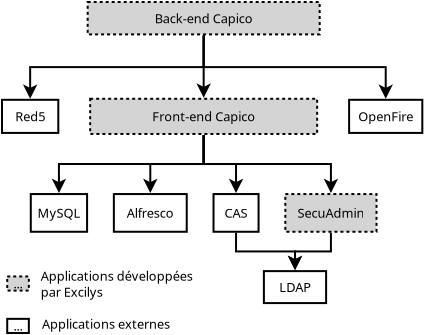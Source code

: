 <?xml version="1.0" encoding="UTF-8"?>
<dia:diagram xmlns:dia="http://www.lysator.liu.se/~alla/dia/">
  <dia:layer name="Arrière-plan" visible="true" active="true">
    <dia:group>
      <dia:object type="Standard - Box" version="0" id="O0">
        <dia:attribute name="obj_pos">
          <dia:point val="17.256,21.567"/>
        </dia:attribute>
        <dia:attribute name="obj_bb">
          <dia:rectangle val="17.206,21.517;20.417,23.215"/>
        </dia:attribute>
        <dia:attribute name="elem_corner">
          <dia:point val="17.256,21.567"/>
        </dia:attribute>
        <dia:attribute name="elem_width">
          <dia:real val="3.111"/>
        </dia:attribute>
        <dia:attribute name="elem_height">
          <dia:real val="1.598"/>
        </dia:attribute>
        <dia:attribute name="show_background">
          <dia:boolean val="true"/>
        </dia:attribute>
      </dia:object>
      <dia:object type="Standard - Text" version="1" id="O1">
        <dia:attribute name="obj_pos">
          <dia:point val="18.812,22.366"/>
        </dia:attribute>
        <dia:attribute name="obj_bb">
          <dia:rectangle val="17.98,21.993;19.643,22.738"/>
        </dia:attribute>
        <dia:attribute name="text">
          <dia:composite type="text">
            <dia:attribute name="string">
              <dia:string>#LDAP#</dia:string>
            </dia:attribute>
            <dia:attribute name="font">
              <dia:font family="sans" style="0" name="Helvetica"/>
            </dia:attribute>
            <dia:attribute name="height">
              <dia:real val="0.8"/>
            </dia:attribute>
            <dia:attribute name="pos">
              <dia:point val="18.812,22.588"/>
            </dia:attribute>
            <dia:attribute name="color">
              <dia:color val="#000000"/>
            </dia:attribute>
            <dia:attribute name="alignment">
              <dia:enum val="1"/>
            </dia:attribute>
          </dia:composite>
        </dia:attribute>
        <dia:attribute name="valign">
          <dia:enum val="2"/>
        </dia:attribute>
        <dia:connections>
          <dia:connection handle="0" to="O0" connection="8"/>
        </dia:connections>
      </dia:object>
    </dia:group>
    <dia:object type="Standard - ZigZagLine" version="1" id="O2">
      <dia:attribute name="obj_pos">
        <dia:point val="20.607,19.649"/>
      </dia:attribute>
      <dia:attribute name="obj_bb">
        <dia:rectangle val="18.45,19.599;20.657,21.628"/>
      </dia:attribute>
      <dia:attribute name="orth_points">
        <dia:point val="20.607,19.649"/>
        <dia:point val="20.607,20.583"/>
        <dia:point val="18.812,20.583"/>
        <dia:point val="18.812,21.517"/>
      </dia:attribute>
      <dia:attribute name="orth_orient">
        <dia:enum val="1"/>
        <dia:enum val="0"/>
        <dia:enum val="1"/>
      </dia:attribute>
      <dia:attribute name="autorouting">
        <dia:boolean val="true"/>
      </dia:attribute>
      <dia:attribute name="end_arrow">
        <dia:enum val="22"/>
      </dia:attribute>
      <dia:attribute name="end_arrow_length">
        <dia:real val="0.5"/>
      </dia:attribute>
      <dia:attribute name="end_arrow_width">
        <dia:real val="0.5"/>
      </dia:attribute>
      <dia:connections>
        <dia:connection handle="0" to="O8" connection="8"/>
        <dia:connection handle="1" to="O0" connection="8"/>
      </dia:connections>
    </dia:object>
    <dia:object type="Standard - ZigZagLine" version="1" id="O3">
      <dia:attribute name="obj_pos">
        <dia:point val="15.863,19.649"/>
      </dia:attribute>
      <dia:attribute name="obj_bb">
        <dia:rectangle val="15.812,19.599;19.174,21.628"/>
      </dia:attribute>
      <dia:attribute name="orth_points">
        <dia:point val="15.863,19.649"/>
        <dia:point val="15.863,20.583"/>
        <dia:point val="18.812,20.583"/>
        <dia:point val="18.812,21.517"/>
      </dia:attribute>
      <dia:attribute name="orth_orient">
        <dia:enum val="1"/>
        <dia:enum val="0"/>
        <dia:enum val="1"/>
      </dia:attribute>
      <dia:attribute name="autorouting">
        <dia:boolean val="true"/>
      </dia:attribute>
      <dia:attribute name="end_arrow">
        <dia:enum val="22"/>
      </dia:attribute>
      <dia:attribute name="end_arrow_length">
        <dia:real val="0.5"/>
      </dia:attribute>
      <dia:attribute name="end_arrow_width">
        <dia:real val="0.5"/>
      </dia:attribute>
      <dia:connections>
        <dia:connection handle="0" to="O10" connection="8"/>
        <dia:connection handle="1" to="O0" connection="8"/>
      </dia:connections>
    </dia:object>
    <dia:group>
      <dia:object type="Standard - Box" version="0" id="O4">
        <dia:attribute name="obj_pos">
          <dia:point val="5.6,17.714"/>
        </dia:attribute>
        <dia:attribute name="obj_bb">
          <dia:rectangle val="5.55,17.664;8.466,19.649"/>
        </dia:attribute>
        <dia:attribute name="elem_corner">
          <dia:point val="5.6,17.714"/>
        </dia:attribute>
        <dia:attribute name="elem_width">
          <dia:real val="2.815"/>
        </dia:attribute>
        <dia:attribute name="elem_height">
          <dia:real val="1.885"/>
        </dia:attribute>
        <dia:attribute name="border_width">
          <dia:real val="0.1"/>
        </dia:attribute>
        <dia:attribute name="show_background">
          <dia:boolean val="true"/>
        </dia:attribute>
      </dia:object>
      <dia:object type="Standard - Text" version="1" id="O5">
        <dia:attribute name="obj_pos">
          <dia:point val="7.008,18.657"/>
        </dia:attribute>
        <dia:attribute name="obj_bb">
          <dia:rectangle val="5.907,18.284;8.109,19.029"/>
        </dia:attribute>
        <dia:attribute name="text">
          <dia:composite type="text">
            <dia:attribute name="string">
              <dia:string>#MySQL#</dia:string>
            </dia:attribute>
            <dia:attribute name="font">
              <dia:font family="sans" style="0" name="Helvetica"/>
            </dia:attribute>
            <dia:attribute name="height">
              <dia:real val="0.8"/>
            </dia:attribute>
            <dia:attribute name="pos">
              <dia:point val="7.008,18.879"/>
            </dia:attribute>
            <dia:attribute name="color">
              <dia:color val="#000000"/>
            </dia:attribute>
            <dia:attribute name="alignment">
              <dia:enum val="1"/>
            </dia:attribute>
          </dia:composite>
        </dia:attribute>
        <dia:attribute name="valign">
          <dia:enum val="2"/>
        </dia:attribute>
        <dia:connections>
          <dia:connection handle="0" to="O4" connection="8"/>
        </dia:connections>
      </dia:object>
    </dia:group>
    <dia:group>
      <dia:object type="Standard - Box" version="0" id="O6">
        <dia:attribute name="obj_pos">
          <dia:point val="9.754,17.714"/>
        </dia:attribute>
        <dia:attribute name="obj_bb">
          <dia:rectangle val="9.704,17.664;13.448,19.649"/>
        </dia:attribute>
        <dia:attribute name="elem_corner">
          <dia:point val="9.754,17.714"/>
        </dia:attribute>
        <dia:attribute name="elem_width">
          <dia:real val="3.644"/>
        </dia:attribute>
        <dia:attribute name="elem_height">
          <dia:real val="1.885"/>
        </dia:attribute>
        <dia:attribute name="border_width">
          <dia:real val="0.1"/>
        </dia:attribute>
        <dia:attribute name="show_background">
          <dia:boolean val="true"/>
        </dia:attribute>
      </dia:object>
      <dia:object type="Standard - Text" version="1" id="O7">
        <dia:attribute name="obj_pos">
          <dia:point val="11.576,18.657"/>
        </dia:attribute>
        <dia:attribute name="obj_bb">
          <dia:rectangle val="10.296,18.284;12.856,19.029"/>
        </dia:attribute>
        <dia:attribute name="text">
          <dia:composite type="text">
            <dia:attribute name="string">
              <dia:string>#Alfresco#</dia:string>
            </dia:attribute>
            <dia:attribute name="font">
              <dia:font family="sans" style="0" name="Helvetica"/>
            </dia:attribute>
            <dia:attribute name="height">
              <dia:real val="0.8"/>
            </dia:attribute>
            <dia:attribute name="pos">
              <dia:point val="11.576,18.879"/>
            </dia:attribute>
            <dia:attribute name="color">
              <dia:color val="#000000"/>
            </dia:attribute>
            <dia:attribute name="alignment">
              <dia:enum val="1"/>
            </dia:attribute>
          </dia:composite>
        </dia:attribute>
        <dia:attribute name="valign">
          <dia:enum val="2"/>
        </dia:attribute>
        <dia:connections>
          <dia:connection handle="0" to="O6" connection="8"/>
        </dia:connections>
      </dia:object>
    </dia:group>
    <dia:group>
      <dia:object type="Standard - Box" version="0" id="O8">
        <dia:attribute name="obj_pos">
          <dia:point val="18.327,17.714"/>
        </dia:attribute>
        <dia:attribute name="obj_bb">
          <dia:rectangle val="18.277,17.664;22.937,19.649"/>
        </dia:attribute>
        <dia:attribute name="elem_corner">
          <dia:point val="18.327,17.714"/>
        </dia:attribute>
        <dia:attribute name="elem_width">
          <dia:real val="4.56"/>
        </dia:attribute>
        <dia:attribute name="elem_height">
          <dia:real val="1.885"/>
        </dia:attribute>
        <dia:attribute name="border_width">
          <dia:real val="0.1"/>
        </dia:attribute>
        <dia:attribute name="inner_color">
          <dia:color val="#d4d4d4"/>
        </dia:attribute>
        <dia:attribute name="show_background">
          <dia:boolean val="true"/>
        </dia:attribute>
        <dia:attribute name="line_style">
          <dia:enum val="4"/>
        </dia:attribute>
        <dia:attribute name="dashlength">
          <dia:real val="1.5"/>
        </dia:attribute>
      </dia:object>
      <dia:object type="Standard - Text" version="1" id="O9">
        <dia:attribute name="obj_pos">
          <dia:point val="20.607,18.657"/>
        </dia:attribute>
        <dia:attribute name="obj_bb">
          <dia:rectangle val="18.807,18.284;22.407,19.029"/>
        </dia:attribute>
        <dia:attribute name="text">
          <dia:composite type="text">
            <dia:attribute name="string">
              <dia:string>#SecuAdmin#</dia:string>
            </dia:attribute>
            <dia:attribute name="font">
              <dia:font family="sans" style="0" name="Helvetica"/>
            </dia:attribute>
            <dia:attribute name="height">
              <dia:real val="0.8"/>
            </dia:attribute>
            <dia:attribute name="pos">
              <dia:point val="20.607,18.879"/>
            </dia:attribute>
            <dia:attribute name="color">
              <dia:color val="#000000"/>
            </dia:attribute>
            <dia:attribute name="alignment">
              <dia:enum val="1"/>
            </dia:attribute>
          </dia:composite>
        </dia:attribute>
        <dia:attribute name="valign">
          <dia:enum val="2"/>
        </dia:attribute>
        <dia:connections>
          <dia:connection handle="0" to="O8" connection="8"/>
        </dia:connections>
      </dia:object>
    </dia:group>
    <dia:group>
      <dia:object type="Standard - Box" version="0" id="O10">
        <dia:attribute name="obj_pos">
          <dia:point val="14.737,17.714"/>
        </dia:attribute>
        <dia:attribute name="obj_bb">
          <dia:rectangle val="14.687,17.664;17.038,19.649"/>
        </dia:attribute>
        <dia:attribute name="elem_corner">
          <dia:point val="14.737,17.714"/>
        </dia:attribute>
        <dia:attribute name="elem_width">
          <dia:real val="2.252"/>
        </dia:attribute>
        <dia:attribute name="elem_height">
          <dia:real val="1.885"/>
        </dia:attribute>
        <dia:attribute name="border_width">
          <dia:real val="0.1"/>
        </dia:attribute>
        <dia:attribute name="show_background">
          <dia:boolean val="true"/>
        </dia:attribute>
      </dia:object>
      <dia:object type="Standard - Text" version="1" id="O11">
        <dia:attribute name="obj_pos">
          <dia:point val="15.863,18.657"/>
        </dia:attribute>
        <dia:attribute name="obj_bb">
          <dia:rectangle val="15.216,18.284;16.509,19.029"/>
        </dia:attribute>
        <dia:attribute name="text">
          <dia:composite type="text">
            <dia:attribute name="string">
              <dia:string>#CAS#</dia:string>
            </dia:attribute>
            <dia:attribute name="font">
              <dia:font family="sans" style="0" name="Helvetica"/>
            </dia:attribute>
            <dia:attribute name="height">
              <dia:real val="0.8"/>
            </dia:attribute>
            <dia:attribute name="pos">
              <dia:point val="15.863,18.879"/>
            </dia:attribute>
            <dia:attribute name="color">
              <dia:color val="#000000"/>
            </dia:attribute>
            <dia:attribute name="alignment">
              <dia:enum val="1"/>
            </dia:attribute>
          </dia:composite>
        </dia:attribute>
        <dia:attribute name="valign">
          <dia:enum val="2"/>
        </dia:attribute>
        <dia:connections>
          <dia:connection handle="0" to="O10" connection="8"/>
        </dia:connections>
      </dia:object>
    </dia:group>
    <dia:object type="Standard - ZigZagLine" version="1" id="O12">
      <dia:attribute name="obj_pos">
        <dia:point val="14.244,14.76"/>
      </dia:attribute>
      <dia:attribute name="obj_bb">
        <dia:rectangle val="6.646,14.71;14.294,17.775"/>
      </dia:attribute>
      <dia:attribute name="orth_points">
        <dia:point val="14.244,14.76"/>
        <dia:point val="14.244,16.212"/>
        <dia:point val="7.008,16.212"/>
        <dia:point val="7.008,17.663"/>
      </dia:attribute>
      <dia:attribute name="orth_orient">
        <dia:enum val="1"/>
        <dia:enum val="0"/>
        <dia:enum val="1"/>
      </dia:attribute>
      <dia:attribute name="autorouting">
        <dia:boolean val="true"/>
      </dia:attribute>
      <dia:attribute name="end_arrow">
        <dia:enum val="22"/>
      </dia:attribute>
      <dia:attribute name="end_arrow_length">
        <dia:real val="0.5"/>
      </dia:attribute>
      <dia:attribute name="end_arrow_width">
        <dia:real val="0.5"/>
      </dia:attribute>
      <dia:connections>
        <dia:connection handle="0" to="O17" connection="8"/>
        <dia:connection handle="1" to="O4" connection="8"/>
      </dia:connections>
    </dia:object>
    <dia:object type="Standard - ZigZagLine" version="1" id="O13">
      <dia:attribute name="obj_pos">
        <dia:point val="14.244,14.76"/>
      </dia:attribute>
      <dia:attribute name="obj_bb">
        <dia:rectangle val="11.214,14.71;14.294,17.775"/>
      </dia:attribute>
      <dia:attribute name="orth_points">
        <dia:point val="14.244,14.76"/>
        <dia:point val="14.244,16.212"/>
        <dia:point val="11.576,16.212"/>
        <dia:point val="11.576,17.663"/>
      </dia:attribute>
      <dia:attribute name="orth_orient">
        <dia:enum val="1"/>
        <dia:enum val="0"/>
        <dia:enum val="1"/>
      </dia:attribute>
      <dia:attribute name="autorouting">
        <dia:boolean val="true"/>
      </dia:attribute>
      <dia:attribute name="end_arrow">
        <dia:enum val="22"/>
      </dia:attribute>
      <dia:attribute name="end_arrow_length">
        <dia:real val="0.5"/>
      </dia:attribute>
      <dia:attribute name="end_arrow_width">
        <dia:real val="0.5"/>
      </dia:attribute>
      <dia:connections>
        <dia:connection handle="0" to="O17" connection="8"/>
        <dia:connection handle="1" to="O6" connection="8"/>
      </dia:connections>
    </dia:object>
    <dia:object type="Standard - ZigZagLine" version="1" id="O14">
      <dia:attribute name="obj_pos">
        <dia:point val="14.244,14.76"/>
      </dia:attribute>
      <dia:attribute name="obj_bb">
        <dia:rectangle val="14.194,14.71;16.224,17.775"/>
      </dia:attribute>
      <dia:attribute name="orth_points">
        <dia:point val="14.244,14.76"/>
        <dia:point val="14.244,16.212"/>
        <dia:point val="15.863,16.212"/>
        <dia:point val="15.863,17.663"/>
      </dia:attribute>
      <dia:attribute name="orth_orient">
        <dia:enum val="1"/>
        <dia:enum val="0"/>
        <dia:enum val="1"/>
      </dia:attribute>
      <dia:attribute name="autorouting">
        <dia:boolean val="true"/>
      </dia:attribute>
      <dia:attribute name="end_arrow">
        <dia:enum val="22"/>
      </dia:attribute>
      <dia:attribute name="end_arrow_length">
        <dia:real val="0.5"/>
      </dia:attribute>
      <dia:attribute name="end_arrow_width">
        <dia:real val="0.5"/>
      </dia:attribute>
      <dia:connections>
        <dia:connection handle="0" to="O17" connection="8"/>
        <dia:connection handle="1" to="O10" connection="8"/>
      </dia:connections>
    </dia:object>
    <dia:object type="Standard - ZigZagLine" version="1" id="O15">
      <dia:attribute name="obj_pos">
        <dia:point val="14.244,14.76"/>
      </dia:attribute>
      <dia:attribute name="obj_bb">
        <dia:rectangle val="14.194,14.71;20.969,17.775"/>
      </dia:attribute>
      <dia:attribute name="orth_points">
        <dia:point val="14.244,14.76"/>
        <dia:point val="14.244,16.212"/>
        <dia:point val="20.607,16.212"/>
        <dia:point val="20.607,17.663"/>
      </dia:attribute>
      <dia:attribute name="orth_orient">
        <dia:enum val="1"/>
        <dia:enum val="0"/>
        <dia:enum val="1"/>
      </dia:attribute>
      <dia:attribute name="autorouting">
        <dia:boolean val="true"/>
      </dia:attribute>
      <dia:attribute name="end_arrow">
        <dia:enum val="22"/>
      </dia:attribute>
      <dia:attribute name="end_arrow_length">
        <dia:real val="0.5"/>
      </dia:attribute>
      <dia:attribute name="end_arrow_width">
        <dia:real val="0.5"/>
      </dia:attribute>
      <dia:connections>
        <dia:connection handle="0" to="O17" connection="8"/>
        <dia:connection handle="1" to="O8" connection="8"/>
      </dia:connections>
    </dia:object>
    <dia:object type="Standard - Line" version="0" id="O16">
      <dia:attribute name="obj_pos">
        <dia:point val="14.244,9.78"/>
      </dia:attribute>
      <dia:attribute name="obj_bb">
        <dia:rectangle val="13.882,9.73;14.605,13.01"/>
      </dia:attribute>
      <dia:attribute name="conn_endpoints">
        <dia:point val="14.244,9.78"/>
        <dia:point val="14.244,12.899"/>
      </dia:attribute>
      <dia:attribute name="numcp">
        <dia:int val="1"/>
      </dia:attribute>
      <dia:attribute name="end_arrow">
        <dia:enum val="22"/>
      </dia:attribute>
      <dia:attribute name="end_arrow_length">
        <dia:real val="0.5"/>
      </dia:attribute>
      <dia:attribute name="end_arrow_width">
        <dia:real val="0.5"/>
      </dia:attribute>
      <dia:connections>
        <dia:connection handle="0" to="O19" connection="8"/>
        <dia:connection handle="1" to="O17" connection="8"/>
      </dia:connections>
    </dia:object>
    <dia:group>
      <dia:object type="Standard - Box" version="0" id="O17">
        <dia:attribute name="obj_pos">
          <dia:point val="8.569,12.949"/>
        </dia:attribute>
        <dia:attribute name="obj_bb">
          <dia:rectangle val="8.519,12.899;19.969,14.759"/>
        </dia:attribute>
        <dia:attribute name="elem_corner">
          <dia:point val="8.569,12.949"/>
        </dia:attribute>
        <dia:attribute name="elem_width">
          <dia:real val="11.35"/>
        </dia:attribute>
        <dia:attribute name="elem_height">
          <dia:real val="1.761"/>
        </dia:attribute>
        <dia:attribute name="border_width">
          <dia:real val="0.1"/>
        </dia:attribute>
        <dia:attribute name="inner_color">
          <dia:color val="#d4d4d4"/>
        </dia:attribute>
        <dia:attribute name="show_background">
          <dia:boolean val="true"/>
        </dia:attribute>
        <dia:attribute name="line_style">
          <dia:enum val="4"/>
        </dia:attribute>
        <dia:attribute name="dashlength">
          <dia:real val="1.5"/>
        </dia:attribute>
      </dia:object>
      <dia:object type="Standard - Text" version="1" id="O18">
        <dia:attribute name="obj_pos">
          <dia:point val="14.244,13.829"/>
        </dia:attribute>
        <dia:attribute name="obj_bb">
          <dia:rectangle val="11.531,13.456;16.956,14.201"/>
        </dia:attribute>
        <dia:attribute name="text">
          <dia:composite type="text">
            <dia:attribute name="string">
              <dia:string>#Front-end Capico#</dia:string>
            </dia:attribute>
            <dia:attribute name="font">
              <dia:font family="sans" style="0" name="Helvetica"/>
            </dia:attribute>
            <dia:attribute name="height">
              <dia:real val="0.8"/>
            </dia:attribute>
            <dia:attribute name="pos">
              <dia:point val="14.244,14.051"/>
            </dia:attribute>
            <dia:attribute name="color">
              <dia:color val="#000000"/>
            </dia:attribute>
            <dia:attribute name="alignment">
              <dia:enum val="1"/>
            </dia:attribute>
          </dia:composite>
        </dia:attribute>
        <dia:attribute name="valign">
          <dia:enum val="2"/>
        </dia:attribute>
        <dia:connections>
          <dia:connection handle="0" to="O17" connection="8"/>
        </dia:connections>
      </dia:object>
    </dia:group>
    <dia:group>
      <dia:object type="Standard - Box" version="0" id="O19">
        <dia:attribute name="obj_pos">
          <dia:point val="8.444,8.111"/>
        </dia:attribute>
        <dia:attribute name="obj_bb">
          <dia:rectangle val="8.394,8.061;20.094,9.781"/>
        </dia:attribute>
        <dia:attribute name="elem_corner">
          <dia:point val="8.444,8.111"/>
        </dia:attribute>
        <dia:attribute name="elem_width">
          <dia:real val="11.6"/>
        </dia:attribute>
        <dia:attribute name="elem_height">
          <dia:real val="1.62"/>
        </dia:attribute>
        <dia:attribute name="border_width">
          <dia:real val="0.1"/>
        </dia:attribute>
        <dia:attribute name="inner_color">
          <dia:color val="#d4d4d4"/>
        </dia:attribute>
        <dia:attribute name="show_background">
          <dia:boolean val="true"/>
        </dia:attribute>
        <dia:attribute name="line_style">
          <dia:enum val="4"/>
        </dia:attribute>
        <dia:attribute name="dashlength">
          <dia:real val="1.5"/>
        </dia:attribute>
      </dia:object>
      <dia:object type="Standard - Text" version="1" id="O20">
        <dia:attribute name="obj_pos">
          <dia:point val="14.244,8.921"/>
        </dia:attribute>
        <dia:attribute name="obj_bb">
          <dia:rectangle val="11.561,8.548;16.926,9.293"/>
        </dia:attribute>
        <dia:attribute name="text">
          <dia:composite type="text">
            <dia:attribute name="string">
              <dia:string>#Back-end Capico#</dia:string>
            </dia:attribute>
            <dia:attribute name="font">
              <dia:font family="sans" style="0" name="Helvetica"/>
            </dia:attribute>
            <dia:attribute name="height">
              <dia:real val="0.8"/>
            </dia:attribute>
            <dia:attribute name="pos">
              <dia:point val="14.244,9.143"/>
            </dia:attribute>
            <dia:attribute name="color">
              <dia:color val="#000000"/>
            </dia:attribute>
            <dia:attribute name="alignment">
              <dia:enum val="1"/>
            </dia:attribute>
          </dia:composite>
        </dia:attribute>
        <dia:attribute name="valign">
          <dia:enum val="2"/>
        </dia:attribute>
        <dia:connections>
          <dia:connection handle="0" to="O19" connection="8"/>
        </dia:connections>
      </dia:object>
    </dia:group>
    <dia:group>
      <dia:object type="Standard - Box" version="0" id="O21">
        <dia:attribute name="obj_pos">
          <dia:point val="4.161,13.001"/>
        </dia:attribute>
        <dia:attribute name="obj_bb">
          <dia:rectangle val="4.111,12.951;7.027,14.707"/>
        </dia:attribute>
        <dia:attribute name="elem_corner">
          <dia:point val="4.161,13.001"/>
        </dia:attribute>
        <dia:attribute name="elem_width">
          <dia:real val="2.815"/>
        </dia:attribute>
        <dia:attribute name="elem_height">
          <dia:real val="1.656"/>
        </dia:attribute>
        <dia:attribute name="border_width">
          <dia:real val="0.1"/>
        </dia:attribute>
        <dia:attribute name="show_background">
          <dia:boolean val="true"/>
        </dia:attribute>
      </dia:object>
      <dia:object type="Standard - Text" version="1" id="O22">
        <dia:attribute name="obj_pos">
          <dia:point val="5.569,13.829"/>
        </dia:attribute>
        <dia:attribute name="obj_bb">
          <dia:rectangle val="4.755,13.456;6.383,14.201"/>
        </dia:attribute>
        <dia:attribute name="text">
          <dia:composite type="text">
            <dia:attribute name="string">
              <dia:string>#Red5#</dia:string>
            </dia:attribute>
            <dia:attribute name="font">
              <dia:font family="sans" style="0" name="Helvetica"/>
            </dia:attribute>
            <dia:attribute name="height">
              <dia:real val="0.8"/>
            </dia:attribute>
            <dia:attribute name="pos">
              <dia:point val="5.569,14.051"/>
            </dia:attribute>
            <dia:attribute name="color">
              <dia:color val="#000000"/>
            </dia:attribute>
            <dia:attribute name="alignment">
              <dia:enum val="1"/>
            </dia:attribute>
          </dia:composite>
        </dia:attribute>
        <dia:attribute name="valign">
          <dia:enum val="2"/>
        </dia:attribute>
        <dia:connections>
          <dia:connection handle="0" to="O21" connection="8"/>
        </dia:connections>
      </dia:object>
    </dia:group>
    <dia:group>
      <dia:object type="Standard - Box" version="0" id="O23">
        <dia:attribute name="obj_pos">
          <dia:point val="21.517,13.001"/>
        </dia:attribute>
        <dia:attribute name="obj_bb">
          <dia:rectangle val="21.467,12.951;25.227,14.707"/>
        </dia:attribute>
        <dia:attribute name="elem_corner">
          <dia:point val="21.517,13.001"/>
        </dia:attribute>
        <dia:attribute name="elem_width">
          <dia:real val="3.66"/>
        </dia:attribute>
        <dia:attribute name="elem_height">
          <dia:real val="1.656"/>
        </dia:attribute>
        <dia:attribute name="border_width">
          <dia:real val="0.1"/>
        </dia:attribute>
        <dia:attribute name="show_background">
          <dia:boolean val="true"/>
        </dia:attribute>
      </dia:object>
      <dia:object type="Standard - Text" version="1" id="O24">
        <dia:attribute name="obj_pos">
          <dia:point val="23.347,13.829"/>
        </dia:attribute>
        <dia:attribute name="obj_bb">
          <dia:rectangle val="21.92,13.456;24.773,14.201"/>
        </dia:attribute>
        <dia:attribute name="text">
          <dia:composite type="text">
            <dia:attribute name="string">
              <dia:string>#OpenFire#</dia:string>
            </dia:attribute>
            <dia:attribute name="font">
              <dia:font family="sans" style="0" name="Helvetica"/>
            </dia:attribute>
            <dia:attribute name="height">
              <dia:real val="0.8"/>
            </dia:attribute>
            <dia:attribute name="pos">
              <dia:point val="23.347,14.051"/>
            </dia:attribute>
            <dia:attribute name="color">
              <dia:color val="#000000"/>
            </dia:attribute>
            <dia:attribute name="alignment">
              <dia:enum val="1"/>
            </dia:attribute>
          </dia:composite>
        </dia:attribute>
        <dia:attribute name="valign">
          <dia:enum val="2"/>
        </dia:attribute>
        <dia:connections>
          <dia:connection handle="0" to="O23" connection="8"/>
        </dia:connections>
      </dia:object>
    </dia:group>
    <dia:object type="Standard - ZigZagLine" version="1" id="O25">
      <dia:attribute name="obj_pos">
        <dia:point val="14.244,9.782"/>
      </dia:attribute>
      <dia:attribute name="obj_bb">
        <dia:rectangle val="5.207,9.732;14.294,13.062"/>
      </dia:attribute>
      <dia:attribute name="orth_points">
        <dia:point val="14.244,9.782"/>
        <dia:point val="14.244,11.366"/>
        <dia:point val="5.569,11.366"/>
        <dia:point val="5.569,12.95"/>
      </dia:attribute>
      <dia:attribute name="orth_orient">
        <dia:enum val="1"/>
        <dia:enum val="0"/>
        <dia:enum val="1"/>
      </dia:attribute>
      <dia:attribute name="autorouting">
        <dia:boolean val="true"/>
      </dia:attribute>
      <dia:attribute name="end_arrow">
        <dia:enum val="22"/>
      </dia:attribute>
      <dia:attribute name="end_arrow_length">
        <dia:real val="0.5"/>
      </dia:attribute>
      <dia:attribute name="end_arrow_width">
        <dia:real val="0.5"/>
      </dia:attribute>
      <dia:connections>
        <dia:connection handle="0" to="O19" connection="8"/>
        <dia:connection handle="1" to="O21" connection="8"/>
      </dia:connections>
    </dia:object>
    <dia:object type="Standard - ZigZagLine" version="1" id="O26">
      <dia:attribute name="obj_pos">
        <dia:point val="14.244,9.782"/>
      </dia:attribute>
      <dia:attribute name="obj_bb">
        <dia:rectangle val="14.194,9.732;23.708,13.062"/>
      </dia:attribute>
      <dia:attribute name="orth_points">
        <dia:point val="14.244,9.782"/>
        <dia:point val="14.244,11.366"/>
        <dia:point val="23.347,11.366"/>
        <dia:point val="23.347,12.95"/>
      </dia:attribute>
      <dia:attribute name="orth_orient">
        <dia:enum val="1"/>
        <dia:enum val="0"/>
        <dia:enum val="1"/>
      </dia:attribute>
      <dia:attribute name="autorouting">
        <dia:boolean val="true"/>
      </dia:attribute>
      <dia:attribute name="end_arrow">
        <dia:enum val="22"/>
      </dia:attribute>
      <dia:attribute name="end_arrow_length">
        <dia:real val="0.5"/>
      </dia:attribute>
      <dia:attribute name="end_arrow_width">
        <dia:real val="0.5"/>
      </dia:attribute>
      <dia:connections>
        <dia:connection handle="0" to="O19" connection="8"/>
        <dia:connection handle="1" to="O23" connection="8"/>
      </dia:connections>
    </dia:object>
    <dia:object type="Standard - Text" version="1" id="O27">
      <dia:attribute name="obj_pos">
        <dia:point val="6.103,22.051"/>
      </dia:attribute>
      <dia:attribute name="obj_bb">
        <dia:rectangle val="6.084,21.438;14.301,23.038"/>
      </dia:attribute>
      <dia:attribute name="text">
        <dia:composite type="text">
          <dia:attribute name="string">
            <dia:string>#Applications développées
par Excilys#</dia:string>
          </dia:attribute>
          <dia:attribute name="font">
            <dia:font family="sans" style="0" name="Helvetica"/>
          </dia:attribute>
          <dia:attribute name="height">
            <dia:real val="0.8"/>
          </dia:attribute>
          <dia:attribute name="pos">
            <dia:point val="6.103,22.051"/>
          </dia:attribute>
          <dia:attribute name="color">
            <dia:color val="#000000"/>
          </dia:attribute>
          <dia:attribute name="alignment">
            <dia:enum val="0"/>
          </dia:attribute>
        </dia:composite>
      </dia:attribute>
      <dia:attribute name="valign">
        <dia:enum val="3"/>
      </dia:attribute>
    </dia:object>
    <dia:group>
      <dia:object type="Standard - Box" version="0" id="O28">
        <dia:attribute name="obj_pos">
          <dia:point val="4.422,21.834"/>
        </dia:attribute>
        <dia:attribute name="obj_bb">
          <dia:rectangle val="4.372,21.784;5.553,22.591"/>
        </dia:attribute>
        <dia:attribute name="elem_corner">
          <dia:point val="4.422,21.834"/>
        </dia:attribute>
        <dia:attribute name="elem_width">
          <dia:real val="1.081"/>
        </dia:attribute>
        <dia:attribute name="elem_height">
          <dia:real val="0.707"/>
        </dia:attribute>
        <dia:attribute name="border_width">
          <dia:real val="0.1"/>
        </dia:attribute>
        <dia:attribute name="inner_color">
          <dia:color val="#d4d4d4"/>
        </dia:attribute>
        <dia:attribute name="show_background">
          <dia:boolean val="true"/>
        </dia:attribute>
        <dia:attribute name="line_style">
          <dia:enum val="4"/>
        </dia:attribute>
        <dia:attribute name="dashlength">
          <dia:real val="1.5"/>
        </dia:attribute>
      </dia:object>
      <dia:object type="Standard - Text" version="1" id="O29">
        <dia:attribute name="obj_pos">
          <dia:point val="4.963,22.188"/>
        </dia:attribute>
        <dia:attribute name="obj_bb">
          <dia:rectangle val="4.659,21.815;5.266,22.56"/>
        </dia:attribute>
        <dia:attribute name="text">
          <dia:composite type="text">
            <dia:attribute name="string">
              <dia:string>#...#</dia:string>
            </dia:attribute>
            <dia:attribute name="font">
              <dia:font family="sans" style="0" name="Helvetica"/>
            </dia:attribute>
            <dia:attribute name="height">
              <dia:real val="0.8"/>
            </dia:attribute>
            <dia:attribute name="pos">
              <dia:point val="4.963,22.41"/>
            </dia:attribute>
            <dia:attribute name="color">
              <dia:color val="#000000"/>
            </dia:attribute>
            <dia:attribute name="alignment">
              <dia:enum val="1"/>
            </dia:attribute>
          </dia:composite>
        </dia:attribute>
        <dia:attribute name="valign">
          <dia:enum val="2"/>
        </dia:attribute>
        <dia:connections>
          <dia:connection handle="0" to="O28" connection="8"/>
        </dia:connections>
      </dia:object>
    </dia:group>
    <dia:object type="Standard - Text" version="1" id="O30">
      <dia:attribute name="obj_pos">
        <dia:point val="6.166,24.447"/>
      </dia:attribute>
      <dia:attribute name="obj_bb">
        <dia:rectangle val="6.166,23.852;13.073,24.597"/>
      </dia:attribute>
      <dia:attribute name="text">
        <dia:composite type="text">
          <dia:attribute name="string">
            <dia:string>#Applications externes#</dia:string>
          </dia:attribute>
          <dia:attribute name="font">
            <dia:font family="sans" style="0" name="Helvetica"/>
          </dia:attribute>
          <dia:attribute name="height">
            <dia:real val="0.8"/>
          </dia:attribute>
          <dia:attribute name="pos">
            <dia:point val="6.166,24.447"/>
          </dia:attribute>
          <dia:attribute name="color">
            <dia:color val="#000000"/>
          </dia:attribute>
          <dia:attribute name="alignment">
            <dia:enum val="0"/>
          </dia:attribute>
        </dia:composite>
      </dia:attribute>
      <dia:attribute name="valign">
        <dia:enum val="3"/>
      </dia:attribute>
    </dia:object>
    <dia:group>
      <dia:object type="Standard - Box" version="0" id="O31">
        <dia:attribute name="obj_pos">
          <dia:point val="4.422,23.953"/>
        </dia:attribute>
        <dia:attribute name="obj_bb">
          <dia:rectangle val="4.372,23.903;5.553,24.71"/>
        </dia:attribute>
        <dia:attribute name="elem_corner">
          <dia:point val="4.422,23.953"/>
        </dia:attribute>
        <dia:attribute name="elem_width">
          <dia:real val="1.081"/>
        </dia:attribute>
        <dia:attribute name="elem_height">
          <dia:real val="0.707"/>
        </dia:attribute>
        <dia:attribute name="border_width">
          <dia:real val="0.1"/>
        </dia:attribute>
        <dia:attribute name="show_background">
          <dia:boolean val="true"/>
        </dia:attribute>
      </dia:object>
      <dia:object type="Standard - Text" version="1" id="O32">
        <dia:attribute name="obj_pos">
          <dia:point val="4.963,24.306"/>
        </dia:attribute>
        <dia:attribute name="obj_bb">
          <dia:rectangle val="4.659,23.934;5.266,24.679"/>
        </dia:attribute>
        <dia:attribute name="text">
          <dia:composite type="text">
            <dia:attribute name="string">
              <dia:string>#...#</dia:string>
            </dia:attribute>
            <dia:attribute name="font">
              <dia:font family="sans" style="0" name="Helvetica"/>
            </dia:attribute>
            <dia:attribute name="height">
              <dia:real val="0.8"/>
            </dia:attribute>
            <dia:attribute name="pos">
              <dia:point val="4.963,24.529"/>
            </dia:attribute>
            <dia:attribute name="color">
              <dia:color val="#000000"/>
            </dia:attribute>
            <dia:attribute name="alignment">
              <dia:enum val="1"/>
            </dia:attribute>
          </dia:composite>
        </dia:attribute>
        <dia:attribute name="valign">
          <dia:enum val="2"/>
        </dia:attribute>
        <dia:connections>
          <dia:connection handle="0" to="O31" connection="8"/>
        </dia:connections>
      </dia:object>
    </dia:group>
  </dia:layer>
</dia:diagram>
